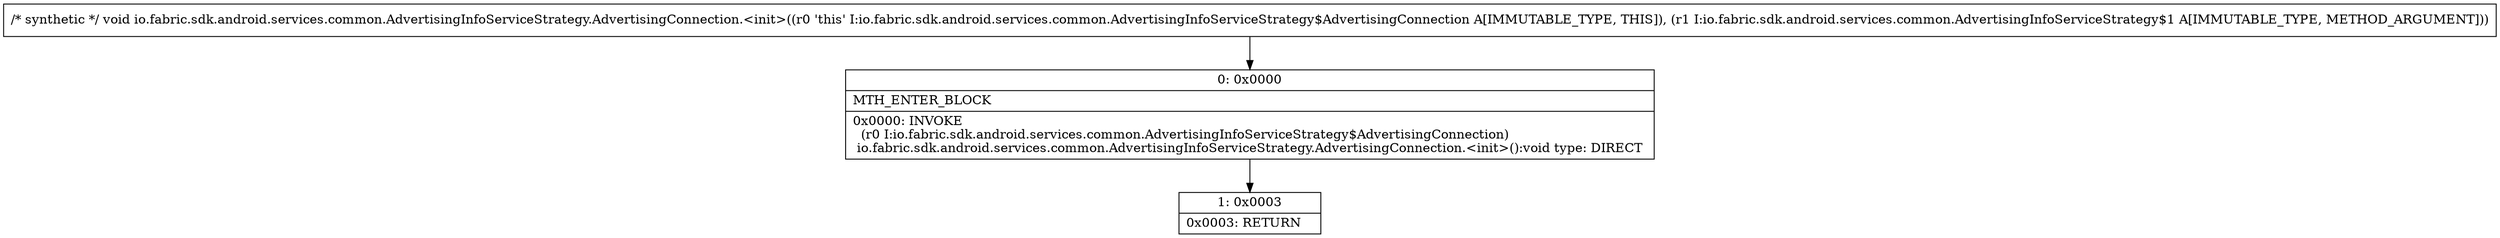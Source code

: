 digraph "CFG forio.fabric.sdk.android.services.common.AdvertisingInfoServiceStrategy.AdvertisingConnection.\<init\>(Lio\/fabric\/sdk\/android\/services\/common\/AdvertisingInfoServiceStrategy$1;)V" {
Node_0 [shape=record,label="{0\:\ 0x0000|MTH_ENTER_BLOCK\l|0x0000: INVOKE  \l  (r0 I:io.fabric.sdk.android.services.common.AdvertisingInfoServiceStrategy$AdvertisingConnection)\l io.fabric.sdk.android.services.common.AdvertisingInfoServiceStrategy.AdvertisingConnection.\<init\>():void type: DIRECT \l}"];
Node_1 [shape=record,label="{1\:\ 0x0003|0x0003: RETURN   \l}"];
MethodNode[shape=record,label="{\/* synthetic *\/ void io.fabric.sdk.android.services.common.AdvertisingInfoServiceStrategy.AdvertisingConnection.\<init\>((r0 'this' I:io.fabric.sdk.android.services.common.AdvertisingInfoServiceStrategy$AdvertisingConnection A[IMMUTABLE_TYPE, THIS]), (r1 I:io.fabric.sdk.android.services.common.AdvertisingInfoServiceStrategy$1 A[IMMUTABLE_TYPE, METHOD_ARGUMENT])) }"];
MethodNode -> Node_0;
Node_0 -> Node_1;
}

